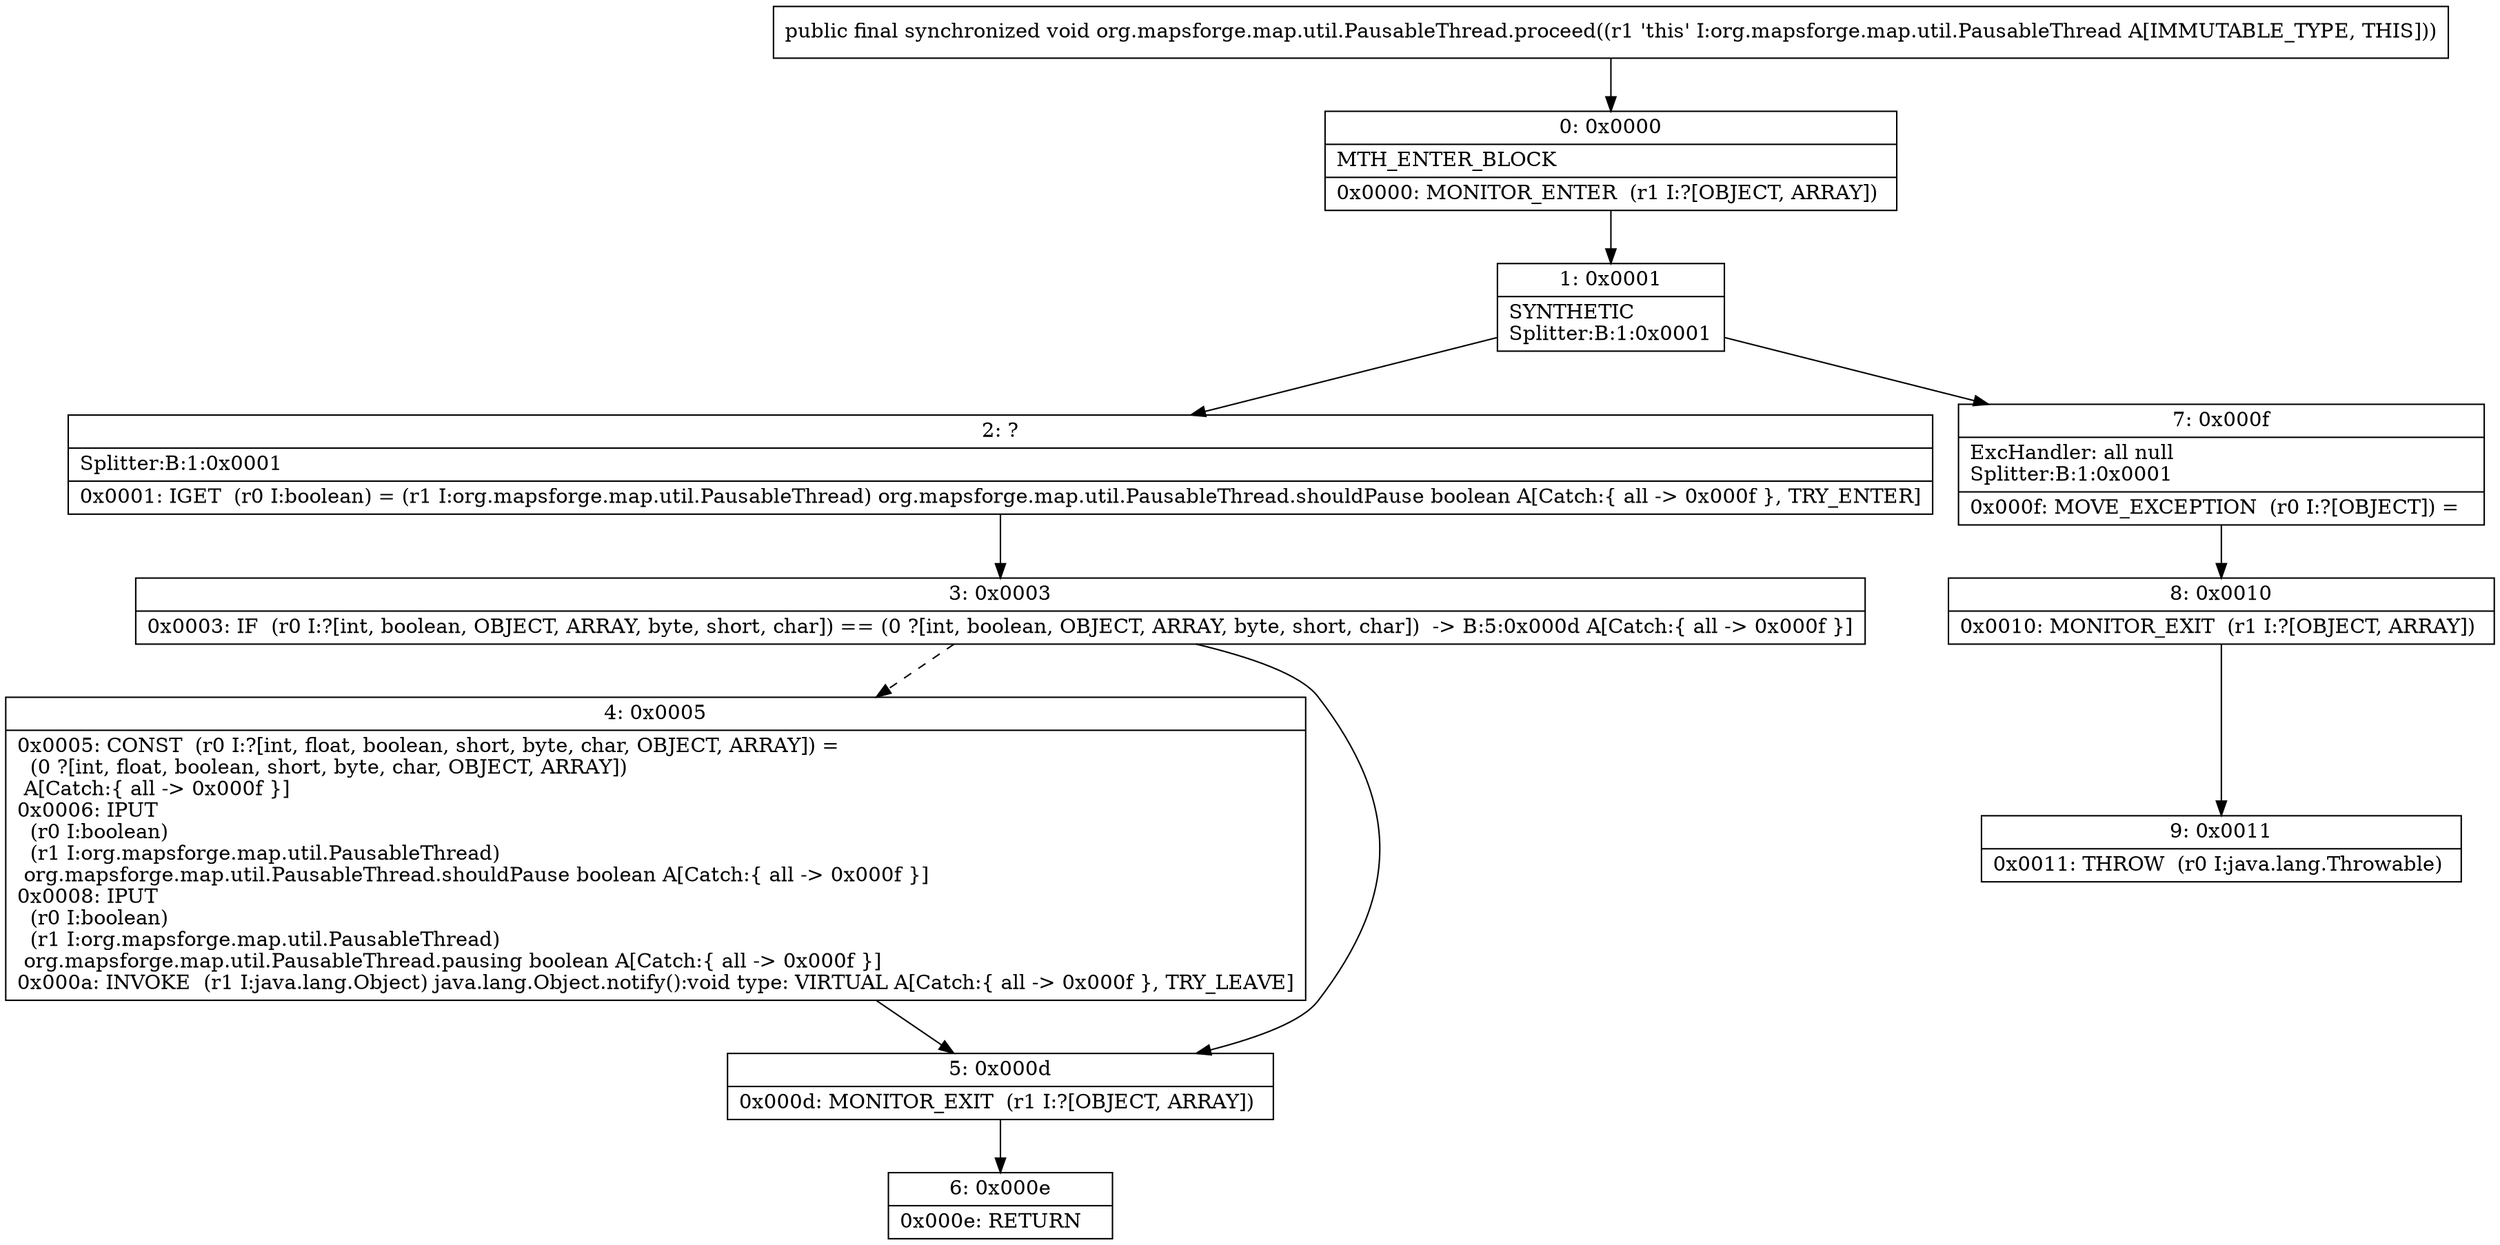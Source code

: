 digraph "CFG fororg.mapsforge.map.util.PausableThread.proceed()V" {
Node_0 [shape=record,label="{0\:\ 0x0000|MTH_ENTER_BLOCK\l|0x0000: MONITOR_ENTER  (r1 I:?[OBJECT, ARRAY]) \l}"];
Node_1 [shape=record,label="{1\:\ 0x0001|SYNTHETIC\lSplitter:B:1:0x0001\l}"];
Node_2 [shape=record,label="{2\:\ ?|Splitter:B:1:0x0001\l|0x0001: IGET  (r0 I:boolean) = (r1 I:org.mapsforge.map.util.PausableThread) org.mapsforge.map.util.PausableThread.shouldPause boolean A[Catch:\{ all \-\> 0x000f \}, TRY_ENTER]\l}"];
Node_3 [shape=record,label="{3\:\ 0x0003|0x0003: IF  (r0 I:?[int, boolean, OBJECT, ARRAY, byte, short, char]) == (0 ?[int, boolean, OBJECT, ARRAY, byte, short, char])  \-\> B:5:0x000d A[Catch:\{ all \-\> 0x000f \}]\l}"];
Node_4 [shape=record,label="{4\:\ 0x0005|0x0005: CONST  (r0 I:?[int, float, boolean, short, byte, char, OBJECT, ARRAY]) = \l  (0 ?[int, float, boolean, short, byte, char, OBJECT, ARRAY])\l A[Catch:\{ all \-\> 0x000f \}]\l0x0006: IPUT  \l  (r0 I:boolean)\l  (r1 I:org.mapsforge.map.util.PausableThread)\l org.mapsforge.map.util.PausableThread.shouldPause boolean A[Catch:\{ all \-\> 0x000f \}]\l0x0008: IPUT  \l  (r0 I:boolean)\l  (r1 I:org.mapsforge.map.util.PausableThread)\l org.mapsforge.map.util.PausableThread.pausing boolean A[Catch:\{ all \-\> 0x000f \}]\l0x000a: INVOKE  (r1 I:java.lang.Object) java.lang.Object.notify():void type: VIRTUAL A[Catch:\{ all \-\> 0x000f \}, TRY_LEAVE]\l}"];
Node_5 [shape=record,label="{5\:\ 0x000d|0x000d: MONITOR_EXIT  (r1 I:?[OBJECT, ARRAY]) \l}"];
Node_6 [shape=record,label="{6\:\ 0x000e|0x000e: RETURN   \l}"];
Node_7 [shape=record,label="{7\:\ 0x000f|ExcHandler: all null\lSplitter:B:1:0x0001\l|0x000f: MOVE_EXCEPTION  (r0 I:?[OBJECT]) =  \l}"];
Node_8 [shape=record,label="{8\:\ 0x0010|0x0010: MONITOR_EXIT  (r1 I:?[OBJECT, ARRAY]) \l}"];
Node_9 [shape=record,label="{9\:\ 0x0011|0x0011: THROW  (r0 I:java.lang.Throwable) \l}"];
MethodNode[shape=record,label="{public final synchronized void org.mapsforge.map.util.PausableThread.proceed((r1 'this' I:org.mapsforge.map.util.PausableThread A[IMMUTABLE_TYPE, THIS])) }"];
MethodNode -> Node_0;
Node_0 -> Node_1;
Node_1 -> Node_2;
Node_1 -> Node_7;
Node_2 -> Node_3;
Node_3 -> Node_4[style=dashed];
Node_3 -> Node_5;
Node_4 -> Node_5;
Node_5 -> Node_6;
Node_7 -> Node_8;
Node_8 -> Node_9;
}

